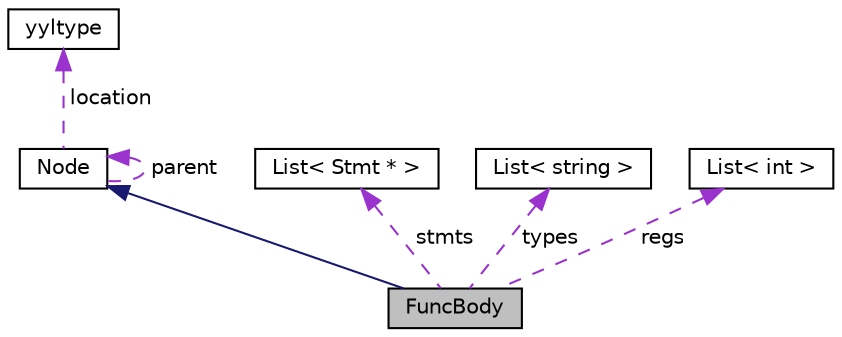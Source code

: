 digraph "FuncBody"
{
 // LATEX_PDF_SIZE
  edge [fontname="Helvetica",fontsize="10",labelfontname="Helvetica",labelfontsize="10"];
  node [fontname="Helvetica",fontsize="10",shape=record];
  Node1 [label="FuncBody",height=0.2,width=0.4,color="black", fillcolor="grey75", style="filled", fontcolor="black",tooltip=" "];
  Node2 -> Node1 [dir="back",color="midnightblue",fontsize="10",style="solid",fontname="Helvetica"];
  Node2 [label="Node",height=0.2,width=0.4,color="black", fillcolor="white", style="filled",URL="$classNode.html",tooltip=" "];
  Node2 -> Node2 [dir="back",color="darkorchid3",fontsize="10",style="dashed",label=" parent" ,fontname="Helvetica"];
  Node3 -> Node2 [dir="back",color="darkorchid3",fontsize="10",style="dashed",label=" location" ,fontname="Helvetica"];
  Node3 [label="yyltype",height=0.2,width=0.4,color="black", fillcolor="white", style="filled",URL="$structyyltype.html",tooltip=" "];
  Node4 -> Node1 [dir="back",color="darkorchid3",fontsize="10",style="dashed",label=" stmts" ,fontname="Helvetica"];
  Node4 [label="List\< Stmt * \>",height=0.2,width=0.4,color="black", fillcolor="white", style="filled",URL="$classList.html",tooltip=" "];
  Node5 -> Node1 [dir="back",color="darkorchid3",fontsize="10",style="dashed",label=" types" ,fontname="Helvetica"];
  Node5 [label="List\< string \>",height=0.2,width=0.4,color="black", fillcolor="white", style="filled",URL="$classList.html",tooltip=" "];
  Node6 -> Node1 [dir="back",color="darkorchid3",fontsize="10",style="dashed",label=" regs" ,fontname="Helvetica"];
  Node6 [label="List\< int \>",height=0.2,width=0.4,color="black", fillcolor="white", style="filled",URL="$classList.html",tooltip=" "];
}
